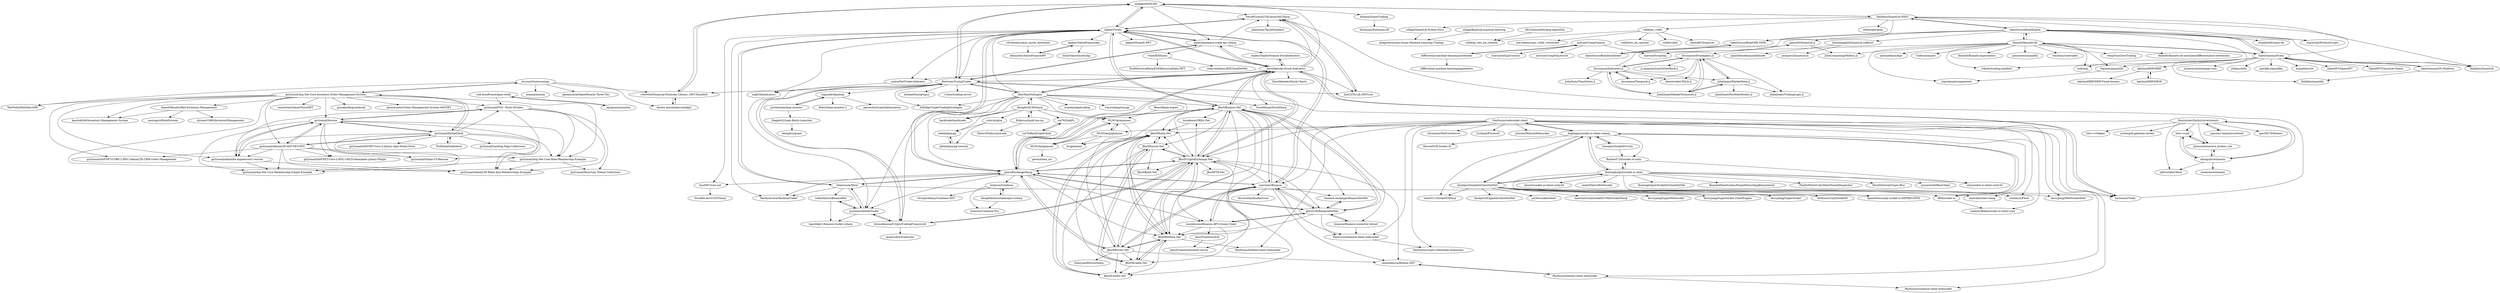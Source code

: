 digraph G {
"amaggiulli/QLNet" -> "srbrettle/Financial-Formulas-Library-.NET-Standard"
"amaggiulli/QLNet" -> "DavidFuchs42/TALibraryInCSharp"
"amaggiulli/QLNet" -> "lppkarl/Trady"
"amaggiulli/QLNet" -> "letianzj/QuantTrading"
"amaggiulli/QLNet" -> "lballabio/QuantLib-SWIG"
"amaggiulli/QLNet" -> "alpacahq/alpaca-trade-api-csharp"
"amaggiulli/QLNet" -> "fbertram/TuringTrader"
"bchavez/Coinbase" -> "chrisgwilliams/Coinbase.NET"
"bchavez/Coinbase" -> "bchavez/Coinbase.Pro"
"bchavez/Coinbase" -> "dougdellolio/coinbasepro-csharp"
"dougdellolio/coinbasepro-csharp" -> "bchavez/Coinbase.Pro"
"dougdellolio/coinbasepro-csharp" -> "bchavez/Coinbase"
"itisnajim/SocketIOUnity" -> "doghappy/socket.io-client-csharp"
"itisnajim/SocketIOUnity" -> "Rocher0724/socket.io-unity"
"JKorf/Binance.Net" -> "JKorf/CryptoExchange.Net"
"JKorf/Binance.Net" -> "DaveSkender/Stock.Indicators"
"JKorf/Binance.Net" -> "jjxtra/ExchangeSharp"
"JKorf/Binance.Net" -> "sonvister/Binance"
"JKorf/Binance.Net" -> "glitch100/BinanceDotNet"
"JKorf/Binance.Net" -> "morpheums/Binance.API.Csharp.Client"
"JKorf/Binance.Net" -> "JKorf/Bittrex.Net"
"JKorf/Binance.Net" -> "JKorf/Kucoin.Net"
"JKorf/Binance.Net" -> "JKorf/Bitfinex.Net"
"JKorf/Binance.Net" -> "binance/binance-connector-dotnet"
"JKorf/Binance.Net" -> "JKorf/Huobi.Net"
"JKorf/Binance.Net" -> "lppkarl/Trady"
"JKorf/Binance.Net" -> "binance-exchange/BinanceDotNet"
"JKorf/Binance.Net" -> "JKorf/Kraken.Net"
"JKorf/Binance.Net" -> "burakoner/OKEx.Net"
"alpacahq/alpaca-trade-api-csharp" -> "ooples/OoplesFinance.StockIndicators"
"alpacahq/alpaca-trade-api-csharp" -> "DavidFuchs42/TALibraryInCSharp"
"alpacahq/alpaca-trade-api-csharp" -> "DaveSkender/Stock.Indicators"
"alpacahq/alpaca-trade-api-csharp" -> "vslee/IEXSharp"
"alpacahq/alpaca-trade-api-csharp" -> "fbertram/TuringTrader"
"alpacahq/alpaca-trade-api-csharp" -> "lppkarl/Trady"
"AlexWan/OsEngine" -> "finsight/QUIKSharp"
"AlexWan/OsEngine" -> "fbertram/TuringTrader"
"AlexWan/OsEngine" -> "JKorf/CryptoExchange.Net"
"AlexWan/OsEngine" -> "jjxtra/ExchangeSharp"
"AlexWan/OsEngine" -> "ArsenAbazian/CryptoTradingFramework"
"AlexWan/OsEngine" -> "DaveSkender/Stock.Indicators"
"AlexWan/OsEngine" -> "SoftAlgoTrade/TradingStrategies"
"AlexWan/OsEngine" -> "jazzonaut/IntelliTrader"
"AlexWan/OsEngine" -> "lppkarl/Trady"
"AlexWan/OsEngine" -> "ivopetiz/algotrading" ["e"=1]
"AlexWan/OsEngine" -> "StockSharp/StockSharp" ["e"=1]
"AlexWan/OsEngine" -> "JKorf/Binance.Net"
"AlexWan/OsEngine" -> "roq-trading/roq-api" ["e"=1]
"AlexWan/OsEngine" -> "hacktrade/hacktrade"
"AlexWan/OsEngine" -> "WLM1ke/aiomoex"
"fbertram/TuringTrader" -> "DaveSkender/Stock.Indicators"
"fbertram/TuringTrader" -> "ArsenAbazian/CryptoTradingFramework"
"fbertram/TuringTrader" -> "karlwancl/Trady"
"fbertram/TuringTrader" -> "hmG3/TA-Lib.NETCore"
"fbertram/TuringTrader" -> "SoftAlgoTrade/TradingStrategies"
"fbertram/TuringTrader" -> "alpacahq/alpaca-trade-api-csharp"
"fbertram/TuringTrader" -> "Capnode/Algoloop"
"fbertram/TuringTrader" -> "s-brez/trading-server" ["e"=1]
"fbertram/TuringTrader" -> "AlexWan/OsEngine"
"fbertram/TuringTrader" -> "srbrettle/Financial-Formulas-Library-.NET-Standard"
"fbertram/TuringTrader" -> "michaelchu/optopsy" ["e"=1]
"fbertram/TuringTrader" -> "jazzonaut/IntelliTrader"
"fbertram/TuringTrader" -> "amaggiulli/QLNet"
"finmath/finmath-lib" -> "OpenGamma/Strata"
"finmath/finmath-lib" -> "finmath/finmath-experiments"
"finmath/finmath-lib" -> "lukstei/trading-backtest" ["e"=1]
"finmath/finmath-lib" -> "frgomes/jquantlib"
"finmath/finmath-lib" -> "OpenSourceRisk/Engine"
"finmath/finmath-lib" -> "lsgro/quantcomponents" ["e"=1]
"finmath/finmath-lib" -> "jimmoores/quandl4j"
"finmath/finmath-lib" -> "timolson/cointrader" ["e"=1]
"finmath/finmath-lib" -> "ta4j/ta4j" ["e"=1]
"finmath/finmath-lib" -> "rterp/SumZeroTrading" ["e"=1]
"finmath/finmath-lib" -> "finmath/finmath-lib-automaticdifferentiation-extensions"
"finmath/finmath-lib" -> "asavine/Scripting"
"finmath/finmath-lib" -> "optimatika/ojAlgo" ["e"=1]
"finmath/finmath-lib" -> "JuliaComputing/Miletus.jl"
"finmath/finmath-lib" -> "Coderaio/quant" ["e"=1]
"OpenGamma/Strata" -> "finmath/finmath-lib"
"OpenGamma/Strata" -> "OpenSourceRisk/Engine"
"OpenGamma/Strata" -> "OpenGamma/OG-Platform"
"OpenGamma/Strata" -> "lballabio/QuantLib" ["e"=1]
"OpenGamma/Strata" -> "frgomes/jquantlib"
"OpenGamma/Strata" -> "ta4j/ta4j" ["e"=1]
"OpenGamma/Strata" -> "quickfix-j/quickfixj" ["e"=1]
"OpenGamma/Strata" -> "lakshmiDRIP/DRIP"
"OpenGamma/Strata" -> "lballabio/QuantLib-SWIG"
"OpenGamma/Strata" -> "lukstei/trading-backtest" ["e"=1]
"OpenGamma/Strata" -> "manahl/arctic" ["e"=1]
"OpenGamma/Strata" -> "OpenHFT/OpenHFT" ["e"=1]
"OpenGamma/Strata" -> "OpenHFT/Chronicle-Queue" ["e"=1]
"OpenGamma/Strata" -> "mzheravin/exchange-core" ["e"=1]
"OpenGamma/Strata" -> "yhilpisch/dx" ["e"=1]
"lballabio/QuantLib-SWIG" -> "OpenSourceRisk/Engine"
"lballabio/QuantLib-SWIG" -> "lballabio/QuantLib" ["e"=1]
"lballabio/QuantLib-SWIG" -> "enthought/pyql" ["e"=1]
"lballabio/QuantLib-SWIG" -> "OpenSourceRisk/ORE-SWIG"
"lballabio/QuantLib-SWIG" -> "nhaga/QuantLib-Python-Docs"
"lballabio/QuantLib-SWIG" -> "mgroncki/IPythonScripts"
"lballabio/QuantLib-SWIG" -> "vollib/py_vollib"
"lballabio/QuantLib-SWIG" -> "amaggiulli/QLNet"
"jjxtra/ExchangeSharp" -> "JKorf/CryptoExchange.Net"
"jjxtra/ExchangeSharp" -> "JKorf/Bittrex.Net"
"jjxtra/ExchangeSharp" -> "lppkarl/Trady"
"jjxtra/ExchangeSharp" -> "sthewissen/Mynt"
"jjxtra/ExchangeSharp" -> "sonvister/Binance"
"jjxtra/ExchangeSharp" -> "glitch100/BinanceDotNet"
"jjxtra/ExchangeSharp" -> "JKorf/Binance.Net"
"jjxtra/ExchangeSharp" -> "lisa3907/ccxt.net"
"jjxtra/ExchangeSharp" -> "JKorf/Bitfinex.Net"
"jjxtra/ExchangeSharp" -> "morpheums/Binance.API.Csharp.Client"
"jjxtra/ExchangeSharp" -> "jazzonaut/IntelliTrader"
"jjxtra/ExchangeSharp" -> "JKorf/Huobi.Net"
"jjxtra/ExchangeSharp" -> "DaveSkender/Stock.Indicators"
"jjxtra/ExchangeSharp" -> "MachinaCore/MachinaTrader"
"jjxtra/ExchangeSharp" -> "bchavez/Coinbase"
"AccountGo/accountgo" -> "dmitry-merzlyakov/nledger"
"AccountGo/accountgo" -> "go2ismail/Asp.Net-Core-Inventory-Order-Management-System"
"AccountGo/accountgo" -> "WebVella/WebVella-ERP" ["e"=1]
"AccountGo/accountgo" -> "srbrettle/Financial-Formulas-Library-.NET-Standard"
"AccountGo/accountgo" -> "mixerp/mixerp" ["e"=1]
"AccountGo/accountgo" -> "openmiracle/OpenMiracle-Three-Tier"
"finsight/QUIKSharp" -> "Enfernuz/quik-lua-rpc"
"finsight/QUIKSharp" -> "nick-nh/qlua"
"finsight/QUIKSharp" -> "cia76/QuikPy"
"finsight/QUIKSharp" -> "hacktrade/hacktrade"
"finsight/QUIKSharp" -> "WLM1ke/aiomoex"
"finsight/QUIKSharp" -> "AlexWan/OsEngine"
"finsight/QUIKSharp" -> "elelel/qluacpp"
"apinprastya/sultan" -> "rudi-krsoftware/open-retail"
"titov-vv/jal" -> "airens/interactive_brokers_tax"
"titov-vv/jal" -> "cdump/investments"
"doghappy/socket.io-client-csharp" -> "LadislavBohm/socket.io-client-core"
"doghappy/socket.io-client-csharp" -> "itisnajim/SocketIOUnity"
"doghappy/socket.io-client-csharp" -> "IBM/socket-io"
"doghappy/socket.io-client-csharp" -> "uhm0311/SocketIOSharp"
"doghappy/socket.io-client-csharp" -> "Rocher0724/socket.io-unity"
"doghappy/socket.io-client-csharp" -> "Quobject/SocketIoClientDotNet"
"doghappy/socket.io-client-csharp" -> "HavenDV/H.Socket.IO"
"doghappy/socket.io-client-csharp" -> "Marfusios/websocket-client"
"doghappy/socket.io-client-csharp" -> "floatinghotpot/socket.io-unity"
"WLM1ke/aiomoex" -> "WLM1ke/apimoex"
"WLM1ke/aiomoex" -> "dvigal/moex"
"WLM1ke/aiomoex" -> "WLM1ke/poptimizer"
"WLM1ke/poptimizer" -> "WLM1ke/aiomoex"
"WLM1ke/poptimizer" -> "dvigal/moex"
"WLM1ke/poptimizer" -> "WLM1ke/apimoex"
"cia76/BackTraderQuik" -> "cia76/QuikPy"
"go2ismail/Asp.Net-Core-Inventory-Order-Management-System" -> "go2ismail/POS---Point-Of-Sales"
"go2ismail/Asp.Net-Core-Inventory-Order-Management-System" -> "go2ismail/Invoice"
"go2ismail/Asp.Net-Core-Inventory-Order-Management-System" -> "go2ismail/DotnetDesk"
"go2ismail/Asp.Net-Core-Inventory-Order-Management-System" -> "ArpadGBondor/Red-Inventory-Management"
"go2ismail/Asp.Net-Core-Inventory-Order-Management-System" -> "go2ismail/adminlte-aspnetcore2-version"
"go2ismail/Asp.Net-Core-Inventory-Order-Management-System" -> "go2ismail/Asp.Net-User-Role-Membership-Example"
"go2ismail/Asp.Net-Core-Inventory-Order-Management-System" -> "WebVella/WebVella-ERP" ["e"=1]
"go2ismail/Asp.Net-Core-Inventory-Order-Management-System" -> "go2ismail/AdminLTE-ASP-NET-MVC"
"go2ismail/Asp.Net-Core-Inventory-Order-Management-System" -> "AccountGo/accountgo"
"go2ismail/Asp.Net-Core-Inventory-Order-Management-System" -> "smartstore/SmartStoreNET" ["e"=1]
"go2ismail/Asp.Net-Core-Inventory-Order-Management-System" -> "go2ismail/ASP.NET-CORE-2-MVC-AdminLTE-CRM-Order-Management"
"go2ismail/Asp.Net-Core-Inventory-Order-Management-System" -> "go2ismail/AdminLTE-Roles-And-Memberships-Example"
"go2ismail/Asp.Net-Core-Inventory-Order-Management-System" -> "kaushik546/Inventory-Management-System"
"go2ismail/Asp.Net-Core-Inventory-Order-Management-System" -> "grandnode/grandnode" ["e"=1]
"go2ismail/Asp.Net-Core-Inventory-Order-Management-System" -> "harismuneer/Clinic-Management-System-ASP.NET" ["e"=1]
"go2ismail/DotnetDesk" -> "go2ismail/adminlte-aspnetcore2-version"
"go2ismail/DotnetDesk" -> "go2ismail/Invoice"
"go2ismail/DotnetDesk" -> "go2ismail/Asp.Net-User-Role-Membership-Example"
"go2ismail/DotnetDesk" -> "go2ismail/AdminLTE-ASP-NET-MVC"
"go2ismail/DotnetDesk" -> "go2ismail/POS---Point-Of-Sales"
"go2ismail/DotnetDesk" -> "go2ismail/Asp.Net-Core-Membership-Simple-Example"
"go2ismail/DotnetDesk" -> "go2ismail/Asp.Net-Core-Inventory-Order-Management-System"
"go2ismail/DotnetDesk" -> "go2ismail/AdminLTE-Roles-And-Memberships-Example"
"go2ismail/DotnetDesk" -> "NullDesk/ticketdesk"
"go2ismail/DotnetDesk" -> "go2ismail/Landing-Page-Collections"
"go2ismail/DotnetDesk" -> "go2ismail/ASP.NET-Core-2-jQuery-Ajax-Modal-Form"
"lisa3907/ccxt.net" -> "Stock84-dev/CCXTSharp"
"dysonance/Indicators.jl" -> "dysonance/Temporal.jl"
"dysonance/Indicators.jl" -> "dysonance/Strategems.jl"
"dysonance/Indicators.jl" -> "JuliaQuant/MarketTechnicals.jl"
"dysonance/Indicators.jl" -> "femtotrader/TALib.jl"
"dysonance/Indicators.jl" -> "JuliaStats/TimeSeries.jl" ["e"=1]
"dysonance/Indicators.jl" -> "JuliaQuant/MarketData.jl"
"dysonance/Indicators.jl" -> "pazzo83/QuantLib.jl"
"KonishchevDmitry/investments" -> "cdump/investments"
"KonishchevDmitry/investments" -> "airens/interactive_brokers_tax"
"KonishchevDmitry/investments" -> "titov-vv/jal"
"KonishchevDmitry/investments" -> "spacious-team/investbook"
"KonishchevDmitry/investments" -> "igor58279/ibtaxes"
"KonishchevDmitry/investments" -> "ykhrustalev/ibtax"
"KonishchevDmitry/investments" -> "titov-vv/ledger"
"KonishchevDmitry/investments" -> "mvberg/ib-gateway-docker" ["e"=1]
"KonishchevDmitry/investments" -> "WLM1ke/poptimizer"
"Marfusios/websocket-client" -> "jchristn/WatsonWebsocket" ["e"=1]
"Marfusios/websocket-client" -> "sta/websocket-sharp" ["e"=1]
"Marfusios/websocket-client" -> "Marfusios/bitmex-client-websocket"
"Marfusios/websocket-client" -> "statianzo/Fleck" ["e"=1]
"Marfusios/websocket-client" -> "kerryjiang/WebSocket4Net" ["e"=1]
"Marfusios/websocket-client" -> "Marfusios/bitfinex-client-websocket"
"Marfusios/websocket-client" -> "Marfusios/crypto-websocket-extensions"
"Marfusios/websocket-client" -> "doghappy/socket.io-client-csharp"
"Marfusios/websocket-client" -> "JKorf/CryptoExchange.Net"
"Marfusios/websocket-client" -> "chronoxor/NetCoreServer" ["e"=1]
"Marfusios/websocket-client" -> "Marfusios/binance-client-websocket"
"Marfusios/websocket-client" -> "Marfusios/coinbase-client-websocket"
"Marfusios/websocket-client" -> "JKorf/Huobi.Net"
"Marfusios/websocket-client" -> "Cysharp/ProcessX" ["e"=1]
"Marfusios/websocket-client" -> "sonvister/Binance"
"floatinghotpot/socket.io-unity" -> "Rocher0724/socket.io-unity"
"floatinghotpot/socket.io-unity" -> "nhnent/socket.io-client-unity3d"
"floatinghotpot/socket.io-unity" -> "Quobject/SocketIoClientDotNet"
"floatinghotpot/socket.io-unity" -> "fpanettieri/unity-socket.io-DEPRECATED"
"floatinghotpot/socket.io-unity" -> "NetEase/UnitySocketIO" ["e"=1]
"floatinghotpot/socket.io-unity" -> "endel/NativeWebSocket" ["e"=1]
"floatinghotpot/socket.io-unity" -> "nhn/socket.io-client-unity3d"
"floatinghotpot/socket.io-unity" -> "floatinghotpot/SocketIoClientDotNet"
"floatinghotpot/socket.io-unity" -> "doghappy/socket.io-client-csharp"
"floatinghotpot/socket.io-unity" -> "BeardedManStudios/ForgeNetworkingRemastered" ["e"=1]
"floatinghotpot/socket.io-unity" -> "PimDeWitte/UnityMainThreadDispatcher" ["e"=1]
"floatinghotpot/socket.io-unity" -> "PavelDoGreat/Super-Blur" ["e"=1]
"floatinghotpot/socket.io-unity" -> "proyecto26/RestClient" ["e"=1]
"asavine/CompFinance" -> "differential-machine-learning/notebooks"
"asavine/CompFinance" -> "asavine/CompFinLecture"
"asavine/CompFinance" -> "asavine/Scripting"
"asavine/CompFinance" -> "asavine/xlCppTutorial"
"vslee/IEXSharp" -> "codyrocheleau/IEXCloudDotNet"
"vslee/IEXSharp" -> "EodHistoricalData/EODHistoricalData.NET"
"spacious-team/investbook" -> "KonishchevDmitry/investments"
"JuliaQuant/MarketTechnicals.jl" -> "JuliaQuant/MarketData.jl"
"JuliaQuant/MarketTechnicals.jl" -> "dysonance/Indicators.jl"
"JuliaQuant/MarketTechnicals.jl" -> "dysonance/Strategems.jl"
"DaveSkender/Stock.Indicators" -> "ooples/OoplesFinance.StockIndicators"
"DaveSkender/Stock.Indicators" -> "karlwancl/Trady"
"DaveSkender/Stock.Indicators" -> "JKorf/Binance.Net"
"DaveSkender/Stock.Indicators" -> "fbertram/TuringTrader"
"DaveSkender/Stock.Indicators" -> "DaveSkender/Stock.Charts"
"DaveSkender/Stock.Indicators" -> "anilca/NetTrader.Indicator"
"DaveSkender/Stock.Indicators" -> "lppkarl/Trady"
"DaveSkender/Stock.Indicators" -> "JKorf/CryptoExchange.Net"
"DaveSkender/Stock.Indicators" -> "alpacahq/alpaca-trade-api-csharp"
"DaveSkender/Stock.Indicators" -> "DavidFuchs42/TALibraryInCSharp"
"DaveSkender/Stock.Indicators" -> "jjxtra/ExchangeSharp"
"DaveSkender/Stock.Indicators" -> "StockSharp/StockSharp" ["e"=1]
"DaveSkender/Stock.Indicators" -> "hmG3/TA-Lib.NETCore"
"DaveSkender/Stock.Indicators" -> "AlexWan/OsEngine"
"DaveSkender/Stock.Indicators" -> "amaggiulli/QLNet"
"karlwancl/Trady" -> "DaveSkender/Stock.Indicators"
"karlwancl/Trady" -> "DavidFuchs42/TALibraryInCSharp"
"srbrettle/Financial-Formulas-Library-.NET-Standard" -> "dmitry-merzlyakov/nledger"
"srbrettle/Financial-Formulas-Library-.NET-Standard" -> "amaggiulli/QLNet"
"hmG3/TA-Lib.NETCore" -> "DavidFuchs42/TALibraryInCSharp"
"Enfernuz/quik-lua-rpc" -> "finsight/QUIKSharp"
"Enfernuz/quik-lua-rpc" -> "DmitryPukhov/pytrade"
"cia76/QuikPy" -> "cia76/BackTraderQuik"
"frgomes/jquantlib" -> "lsgro/quantcomponents" ["e"=1]
"JKorf/Huobi.Net" -> "JKorf/CoinEx.Net"
"JKorf/Huobi.Net" -> "JKorf/Kucoin.Net"
"JKorf/Huobi.Net" -> "JKorf/Bitfinex.Net"
"DavidFuchs42/TALibraryInCSharp" -> "hmG3/TA-Lib.NETCore"
"DavidFuchs42/TALibraryInCSharp" -> "phmatray/TaLibStandard"
"DavidFuchs42/TALibraryInCSharp" -> "lppkarl/Trady"
"letianzj/QuantTrading" -> "fastquant/fastquant.dll"
"rudi-krsoftware/open-retail" -> "go2ismail/POS---Point-Of-Sales"
"rudi-krsoftware/open-retail" -> "apinprastya/sultan"
"airens/interactive_brokers_tax" -> "cdump/investments"
"airens/interactive_brokers_tax" -> "titov-vv/jal"
"cdump/investments" -> "airens/interactive_brokers_tax"
"cdump/investments" -> "KonishchevDmitry/investments"
"cdump/investments" -> "titov-vv/jal"
"cdump/investments" -> "ykhrustalev/ibtax"
"cdump/investments" -> "esemi/investments"
"Capnode/Algoloop" -> "mirthestam/lean-monitor"
"Capnode/Algoloop" -> "BobLd/lean-monitor-2"
"Capnode/Algoloop" -> "jameschch/LeanOptimization"
"mirthestam/lean-monitor" -> "Capnode/Algoloop"
"mirthestam/lean-monitor" -> "Doggie52/Lean-Batch-Launcher"
"Quobject/SocketIoClientDotNet" -> "Quobject/EngineIoClientDotNet"
"Quobject/SocketIoClientDotNet" -> "doghappy/socket.io-client-csharp"
"Quobject/SocketIoClientDotNet" -> "floatinghotpot/socket.io-unity"
"Quobject/SocketIoClientDotNet" -> "IBM/socket-io"
"Quobject/SocketIoClientDotNet" -> "kerryjiang/WebSocket4Net" ["e"=1]
"Quobject/SocketIoClientDotNet" -> "sta/websocket-sharp" ["e"=1]
"Quobject/SocketIoClientDotNet" -> "jstott/socketio4net"
"Quobject/SocketIoClientDotNet" -> "NetEase/UnitySocketIO" ["e"=1]
"Quobject/SocketIoClientDotNet" -> "uhm0311/SocketIOSharp"
"Quobject/SocketIoClientDotNet" -> "kaistseo/UnitySocketIO-WebSocketSharp" ["e"=1]
"Quobject/SocketIoClientDotNet" -> "kerryjiang/SuperWebSocket" ["e"=1]
"Quobject/SocketIoClientDotNet" -> "kerryjiang/SuperSocket.ClientEngine" ["e"=1]
"Quobject/SocketIoClientDotNet" -> "statianzo/Fleck" ["e"=1]
"Quobject/SocketIoClientDotNet" -> "kerryjiang/SuperSocket" ["e"=1]
"Quobject/SocketIoClientDotNet" -> "fpanettieri/unity-socket.io-DEPRECATED"
"go2ismail/adminlte-aspnetcore2-version" -> "go2ismail/AdminLTE-Roles-And-Memberships-Example"
"go2ismail/adminlte-aspnetcore2-version" -> "go2ismail/Invoice"
"go2ismail/adminlte-aspnetcore2-version" -> "go2ismail/Asp.Net-Core-Membership-Simple-Example"
"ffeast/finam-export" -> "WLM1ke/aiomoex"
"nick-nh/qlua" -> "elelel/qluacpp"
"nick-nh/qlua" -> "elelel/qluacpp-tutorial"
"go2ismail/Invoice" -> "go2ismail/AdminLTE-Roles-And-Memberships-Example"
"go2ismail/Invoice" -> "go2ismail/Asp.Net-User-Role-Membership-Example"
"go2ismail/Invoice" -> "go2ismail/adminlte-aspnetcore2-version"
"go2ismail/Invoice" -> "go2ismail/Asp.Net-Core-Membership-Simple-Example"
"go2ismail/Invoice" -> "go2ismail/AdminLTE-ASP-NET-MVC"
"go2ismail/Invoice" -> "go2ismail/POS---Point-Of-Sales"
"go2ismail/Invoice" -> "go2ismail/DotnetDesk"
"go2ismail/Invoice" -> "go2ismail/ASP.NET-Core-2-MVC-CRUD-datatables-jQuery-Plugin"
"go2ismail/Invoice" -> "go2ismail/Online-CV-Resume"
"JKorf/Bitfinex.Net" -> "JKorf/Bittrex.Net"
"JKorf/Bitfinex.Net" -> "JKorf/Huobi.Net"
"JKorf/Bitfinex.Net" -> "JKorf/Kraken.Net"
"JKorf/Bitfinex.Net" -> "JKorf/CoinEx.Net"
"JKorf/Bitfinex.Net" -> "Marfusios/bitfinex-client-websocket"
"JKorf/Bitfinex.Net" -> "JKorf/CryptoExchange.Net"
"JKorf/CryptoExchange.Net" -> "JKorf/Binance.Net"
"JKorf/CryptoExchange.Net" -> "JKorf/Kucoin.Net"
"JKorf/CryptoExchange.Net" -> "JKorf/Bitfinex.Net"
"JKorf/CryptoExchange.Net" -> "jjxtra/ExchangeSharp"
"JKorf/CryptoExchange.Net" -> "JKorf/Kraken.Net"
"JKorf/CryptoExchange.Net" -> "JKorf/Huobi.Net"
"JKorf/CryptoExchange.Net" -> "JKorf/CoinEx.Net"
"JKorf/CryptoExchange.Net" -> "JKorf/Bittrex.Net"
"JKorf/CryptoExchange.Net" -> "ArsenAbazian/CryptoTradingFramework"
"JKorf/CryptoExchange.Net" -> "burakoner/OKEx.Net"
"JKorf/CryptoExchange.Net" -> "glitch100/BinanceDotNet"
"JKorf/CryptoExchange.Net" -> "JKorf/FTX.Net"
"JKorf/CryptoExchange.Net" -> "DaveSkender/Stock.Indicators"
"JKorf/CryptoExchange.Net" -> "JKorf/Bybit.Net"
"JKorf/CryptoExchange.Net" -> "semashkinvg/Bitmex.NET"
"JKorf/Kucoin.Net" -> "JKorf/CoinEx.Net"
"JKorf/Kucoin.Net" -> "JKorf/Huobi.Net"
"JKorf/Kucoin.Net" -> "JKorf/CryptoExchange.Net"
"JKorf/Kucoin.Net" -> "JKorf/Kraken.Net"
"JKorf/Kucoin.Net" -> "JKorf/Bitfinex.Net"
"JKorf/Kucoin.Net" -> "JKorf/Bybit.Net"
"dennislwy/YahooFinanceAPI" -> "lppkarl/YahooFinanceApi"
"dmitry-merzlyakov/nledger" -> "srbrettle/Financial-Formulas-Library-.NET-Standard"
"morpheums/Binance.API.Csharp.Client" -> "glitch100/BinanceDotNet"
"morpheums/Binance.API.Csharp.Client" -> "sonvister/Binance"
"morpheums/Binance.API.Csharp.Client" -> "JemsFramework/di"
"morpheums/Binance.API.Csharp.Client" -> "JKorf/Bitfinex.Net"
"morpheums/Binance.API.Csharp.Client" -> "JemsFramework/oauth.server"
"go2ismail/POS---Point-Of-Sales" -> "go2ismail/Invoice"
"go2ismail/POS---Point-Of-Sales" -> "go2ismail/adminlte-aspnetcore2-version"
"go2ismail/POS---Point-Of-Sales" -> "go2ismail/Online-CV-Resume"
"go2ismail/POS---Point-Of-Sales" -> "go2ismail/Asp.Net-User-Role-Membership-Example"
"go2ismail/POS---Point-Of-Sales" -> "go2ismail/Directory-Theme-Collections"
"go2ismail/POS---Point-Of-Sales" -> "go2ismail/AdminLTE-Roles-And-Memberships-Example"
"c0redumb/yahoo_quote_download" -> "dennislwy/YahooFinanceAPI"
"WLM1ke/apimoex" -> "pecec/moex_iss"
"WLM1ke/apimoex" -> "WLM1ke/aiomoex"
"binance/binance-connector-dotnet" -> "glitch100/BinanceDotNet"
"binance/binance-connector-dotnet" -> "Marfusios/binance-client-websocket"
"burakoner/OKEx.Net" -> "JKorf/Huobi.Net"
"OpenSourceRisk/Engine" -> "OpenSourceRisk/ORE-SWIG"
"OpenSourceRisk/Engine" -> "OpenSourceRisk/Dashboard"
"OpenSourceRisk/Engine" -> "haozhangphd/QuantLib-noBoost"
"OpenSourceRisk/Engine" -> "lballabio/QuantLib-SWIG"
"OpenSourceRisk/Engine" -> "OpenGamma/Strata"
"OpenSourceRisk/Engine" -> "lballabio/QuantLib" ["e"=1]
"OpenSourceRisk/Engine" -> "AcadiaSoft/simm-lib"
"OpenSourceRisk/Engine" -> "pazzo83/QuantLib.jl"
"OpenSourceRisk/Engine" -> "finmath/finmath-lib"
"OpenSourceRisk/Engine" -> "mgroncki/IPythonScripts"
"OpenSourceRisk/Engine" -> "lballabio/quantlib" ["e"=1]
"lppkarl/Trady" -> "jjxtra/ExchangeSharp"
"lppkarl/Trady" -> "mgfx/libindicators"
"lppkarl/Trady" -> "DavidFuchs42/TALibraryInCSharp"
"lppkarl/Trady" -> "sthewissen/Mynt"
"lppkarl/Trady" -> "DaveSkender/Stock.Indicators"
"lppkarl/Trady" -> "anilca/NetTrader.Indicator"
"lppkarl/Trady" -> "MachinaCore/MachinaTrader"
"lppkarl/Trady" -> "sonvister/Binance"
"lppkarl/Trady" -> "amaggiulli/QLNet"
"lppkarl/Trady" -> "alpacahq/alpaca-trade-api-csharp"
"lppkarl/Trady" -> "lppkarl/YahooFinanceApi"
"lppkarl/Trady" -> "JKorf/Binance.Net"
"lppkarl/Trady" -> "lisa3907/ccxt.net"
"lppkarl/Trady" -> "lppkarl/Quandl.NET"
"lppkarl/Trady" -> "fbertram/TuringTrader"
"vollib/py_vollib" -> "vollib/py_lets_be_rational"
"vollib/py_vollib" -> "marcdemers/py_vollib_vectorized"
"vollib/py_vollib" -> "vollib/lets_be_rational"
"vollib/py_vollib" -> "vollib/vollib" ["e"=1]
"vollib/py_vollib" -> "hashABCD/opstrat"
"sonvister/Binance" -> "glitch100/BinanceDotNet"
"sonvister/Binance" -> "morpheums/Binance.API.Csharp.Client"
"sonvister/Binance" -> "jjxtra/ExchangeSharp"
"sonvister/Binance" -> "JKorf/Binance.Net"
"sonvister/Binance" -> "JKorf/Bittrex.Net"
"sonvister/Binance" -> "Marfusios/binance-client-websocket"
"sonvister/Binance" -> "discosultan/KrakenCore"
"sonvister/Binance" -> "lppkarl/Trady"
"sonvister/Binance" -> "semashkinvg/Bitmex.NET"
"sonvister/Binance" -> "JKorf/CryptoExchange.Net"
"sonvister/Binance" -> "binance-exchange/BinanceDotNet"
"sonvister/Binance" -> "JKorf/Bitfinex.Net"
"ooples/OoplesFinance.StockIndicators" -> "DaveSkender/Stock.Indicators"
"NullDesk/ticketdesk" -> "go2ismail/DotnetDesk"
"anilca/NetTrader.Indicator" -> "mgfx/libindicators"
"pazzo83/QuantLib.jl" -> "JuliaComputing/Miletus.jl"
"pazzo83/QuantLib.jl" -> "dysonance/Strategems.jl"
"ArsenAbazian/CryptoTradingFramework" -> "jazzonaut/IntelliTrader"
"ArsenAbazian/CryptoTradingFramework" -> "JKorf/CryptoExchange.Net"
"ArsenAbazian/CryptoTradingFramework" -> "grantcolley/tradeview"
"ArsenAbazian/CryptoTradingFramework" -> "fbertram/TuringTrader"
"codez0mb1e/BinanceBot" -> "haardikk21/binance-trader-csharp"
"codez0mb1e/BinanceBot" -> "jazzonaut/IntelliTrader"
"JKorf/Kraken.Net" -> "JKorf/Bitfinex.Net"
"JKorf/Kraken.Net" -> "JKorf/Huobi.Net"
"JKorf/Kraken.Net" -> "JKorf/CoinEx.Net"
"JKorf/Kraken.Net" -> "JKorf/Kucoin.Net"
"JuliaQuant/MarketData.jl" -> "JuliaQuant/MarketTechnicals.jl"
"JuliaQuant/MarketData.jl" -> "dysonance/Strategems.jl"
"JuliaQuant/MarketData.jl" -> "JuliaQuant/PortfolioModels.jl"
"JuliaQuant/MarketData.jl" -> "JuliaQuant/TradingLogic.jl"
"lppkarl/YahooFinanceApi" -> "dshe/YahooQuotesApi"
"lppkarl/YahooFinanceApi" -> "dennislwy/YahooFinanceAPI"
"go2ismail/AdminLTE-ASP-NET-MVC" -> "go2ismail/adminlte-aspnetcore2-version"
"go2ismail/AdminLTE-ASP-NET-MVC" -> "go2ismail/Invoice"
"go2ismail/AdminLTE-ASP-NET-MVC" -> "go2ismail/ASP.NET-CORE-2-MVC-AdminLTE-CRM-Order-Management"
"go2ismail/AdminLTE-ASP-NET-MVC" -> "go2ismail/AdminLTE-Roles-And-Memberships-Example"
"go2ismail/AdminLTE-ASP-NET-MVC" -> "go2ismail/ASP.NET-Core-2-MVC-CRUD-datatables-jQuery-Plugin"
"go2ismail/AdminLTE-ASP-NET-MVC" -> "go2ismail/Asp.Net-User-Role-Membership-Example"
"go2ismail/AdminLTE-ASP-NET-MVC" -> "go2ismail/Asp.Net-Core-Membership-Simple-Example"
"go2ismail/AdminLTE-ASP-NET-MVC" -> "go2ismail/DotnetDesk"
"go2ismail/AdminLTE-ASP-NET-MVC" -> "go2ismail/Online-CV-Resume"
"dysonance/Strategems.jl" -> "dysonance/Indicators.jl"
"dysonance/Strategems.jl" -> "femtotrader/TALib.jl"
"dysonance/Strategems.jl" -> "JuliaQuant/MarketData.jl"
"dysonance/Strategems.jl" -> "dysonance/Temporal.jl"
"dysonance/Strategems.jl" -> "JuliaQuant/TradingLogic.jl"
"dysonance/Strategems.jl" -> "JuliaQuant/MarketTechnicals.jl"
"dysonance/Strategems.jl" -> "p-casgrain/LimitOrderBook.jl"
"dysonance/Temporal.jl" -> "dysonance/Indicators.jl"
"semashkinvg/Bitmex.NET" -> "Marfusios/bitmex-client-websocket"
"differential-machine-learning/notebooks" -> "differential-machine-learning/appendices"
"differential-machine-learning/notebooks" -> "asavine/CompFinance"
"elelel/qluacpp" -> "elelel/qluacpp-tutorial"
"elelel/qluacpp-tutorial" -> "elelel/qluacpp"
"glitch100/BinanceDotNet" -> "sonvister/Binance"
"glitch100/BinanceDotNet" -> "morpheums/Binance.API.Csharp.Client"
"glitch100/BinanceDotNet" -> "binance-exchange/BinanceDotNet"
"glitch100/BinanceDotNet" -> "Marfusios/binance-client-websocket"
"glitch100/BinanceDotNet" -> "binance/binance-connector-dotnet"
"glitch100/BinanceDotNet" -> "JKorf/Bitfinex.Net"
"glitch100/BinanceDotNet" -> "jjxtra/ExchangeSharp"
"glitch100/BinanceDotNet" -> "JKorf/Binance.Net"
"IBM/socket-io" -> "doghappy/socket.io-client-csharp"
"IBM/socket-io" -> "LadislavBohm/socket.io-client-core"
"OpenGamma/OG-Platform" -> "OpenGamma/Strata"
"OpenGamma/OG-Platform" -> "lballabio/quantlib" ["e"=1]
"ArpadGBondor/Red-Inventory-Management" -> "shivam01990/InventoryManagement"
"ArpadGBondor/Red-Inventory-Management" -> "mentapro/HotelSystem" ["e"=1]
"ArpadGBondor/Red-Inventory-Management" -> "kaushik546/Inventory-Management-System"
"JKorf/CoinEx.Net" -> "JKorf/Huobi.Net"
"jazzonaut/IntelliTrader" -> "codez0mb1e/BinanceBot"
"jazzonaut/IntelliTrader" -> "sthewissen/Mynt"
"jazzonaut/IntelliTrader" -> "ArsenAbazian/CryptoTradingFramework"
"jazzonaut/IntelliTrader" -> "haardikk21/binance-trader-csharp"
"binance-exchange/BinanceDotNet" -> "glitch100/BinanceDotNet"
"OpenSourceRisk/Dashboard" -> "OpenSourceRisk/ORE-SWIG"
"JKorf/Bittrex.Net" -> "JKorf/Bitfinex.Net"
"JKorf/Bittrex.Net" -> "JKorf/Huobi.Net"
"JKorf/Bittrex.Net" -> "jjxtra/ExchangeSharp"
"JKorf/Bittrex.Net" -> "JKorf/CoinEx.Net"
"JKorf/Bittrex.Net" -> "Domysee/BittrexSharp"
"JKorf/Bittrex.Net" -> "semashkinvg/Bitmex.NET"
"JKorf/Bittrex.Net" -> "JKorf/Kraken.Net"
"JKorf/Bittrex.Net" -> "JKorf/CryptoExchange.Net"
"JKorf/Bittrex.Net" -> "sonvister/Binance"
"Rocher0724/socket.io-unity" -> "floatinghotpot/socket.io-unity"
"Rocher0724/socket.io-unity" -> "nhn/socket.io-client-unity3d"
"Doggie52/Lean-Batch-Launcher" -> "ebengtso/quant"
"sthewissen/Mynt" -> "MachinaCore/MachinaTrader"
"sthewissen/Mynt" -> "jazzonaut/IntelliTrader"
"sthewissen/Mynt" -> "jjxtra/ExchangeSharp"
"sthewissen/Mynt" -> "lppkarl/Trady"
"sthewissen/Mynt" -> "karlwancl/Trady"
"sthewissen/Mynt" -> "codez0mb1e/BinanceBot"
"haozhangphd/QuantLib-noBoost" -> "pcaspers/Quantuccia"
"haozhangphd/QuantLib-noBoost" -> "quantlibnode/quantlibnode"
"go2ismail/Asp.Net-User-Role-Membership-Example" -> "go2ismail/AdminLTE-Roles-And-Memberships-Example"
"go2ismail/Asp.Net-User-Role-Membership-Example" -> "go2ismail/Directory-Theme-Collections"
"go2ismail/Asp.Net-User-Role-Membership-Example" -> "go2ismail/Asp.Net-Core-Membership-Simple-Example"
"OpenSourceRisk/ORE-SWIG" -> "OpenSourceRisk/Dashboard"
"Marfusios/binance-client-websocket" -> "Marfusios/crypto-websocket-extensions"
"Marfusios/bitmex-client-websocket" -> "semashkinvg/Bitmex.NET"
"Marfusios/bitmex-client-websocket" -> "Marfusios/coinbase-client-websocket"
"nhaga/QuantLib-Python-Docs" -> "nhaga/Awesome-Quant-Machine-Learning-Trading"
"lakshmiDRIP/DRIP" -> "lakshmiDRIP/DROP"
"lakshmiDRIP/DRIP" -> "lakshmiDRIP/DRIP-Fixed-Income"
"nhaga/financial-machine-learning" -> "nhaga/Awesome-Quant-Machine-Learning-Trading"
"lakshmiDRIP/DROP" -> "lakshmiDRIP/DRIP"
"JemsFramework/di" -> "JemsFramework/oauth.server"
"MrConfused/fucking-algorithm" -> "vollib/py_lets_be_rational"
"amaggiulli/QLNet" ["l"="20.465,32.424"]
"srbrettle/Financial-Formulas-Library-.NET-Standard" ["l"="20.538,32.392"]
"DavidFuchs42/TALibraryInCSharp" ["l"="20.475,32.457"]
"lppkarl/Trady" ["l"="20.491,32.495"]
"letianzj/QuantTrading" ["l"="20.433,32.4"]
"lballabio/QuantLib-SWIG" ["l"="20.364,32.348"]
"alpacahq/alpaca-trade-api-csharp" ["l"="20.498,32.459"]
"fbertram/TuringTrader" ["l"="20.488,32.447"]
"bchavez/Coinbase" ["l"="20.586,32.557"]
"chrisgwilliams/Coinbase.NET" ["l"="20.602,32.581"]
"bchavez/Coinbase.Pro" ["l"="20.623,32.573"]
"dougdellolio/coinbasepro-csharp" ["l"="20.617,32.557"]
"itisnajim/SocketIOUnity" ["l"="20.349,32.679"]
"doghappy/socket.io-client-csharp" ["l"="20.38,32.685"]
"Rocher0724/socket.io-unity" ["l"="20.338,32.698"]
"JKorf/Binance.Net" ["l"="20.465,32.527"]
"JKorf/CryptoExchange.Net" ["l"="20.476,32.543"]
"DaveSkender/Stock.Indicators" ["l"="20.486,32.479"]
"jjxtra/ExchangeSharp" ["l"="20.49,32.525"]
"sonvister/Binance" ["l"="20.455,32.548"]
"glitch100/BinanceDotNet" ["l"="20.447,32.538"]
"morpheums/Binance.API.Csharp.Client" ["l"="20.49,32.546"]
"JKorf/Bittrex.Net" ["l"="20.479,32.558"]
"JKorf/Kucoin.Net" ["l"="20.488,32.568"]
"JKorf/Bitfinex.Net" ["l"="20.465,32.558"]
"binance/binance-connector-dotnet" ["l"="20.423,32.549"]
"JKorf/Huobi.Net" ["l"="20.461,32.568"]
"binance-exchange/BinanceDotNet" ["l"="20.424,32.531"]
"JKorf/Kraken.Net" ["l"="20.474,32.57"]
"burakoner/OKEx.Net" ["l"="20.5,32.557"]
"ooples/OoplesFinance.StockIndicators" ["l"="20.518,32.459"]
"vslee/IEXSharp" ["l"="20.518,32.421"]
"AlexWan/OsEngine" ["l"="20.519,32.479"]
"finsight/QUIKSharp" ["l"="20.589,32.466"]
"ArsenAbazian/CryptoTradingFramework" ["l"="20.467,32.486"]
"SoftAlgoTrade/TradingStrategies" ["l"="20.534,32.446"]
"jazzonaut/IntelliTrader" ["l"="20.449,32.488"]
"ivopetiz/algotrading" ["l"="21.908,32.695"]
"StockSharp/StockSharp" ["l"="21.658,32.687"]
"roq-trading/roq-api" ["l"="19.707,31.391"]
"hacktrade/hacktrade" ["l"="20.562,32.474"]
"WLM1ke/aiomoex" ["l"="20.591,32.417"]
"karlwancl/Trady" ["l"="20.46,32.467"]
"hmG3/TA-Lib.NETCore" ["l"="20.463,32.446"]
"Capnode/Algoloop" ["l"="20.482,32.382"]
"s-brez/trading-server" ["l"="21.948,32.737"]
"michaelchu/optopsy" ["l"="21.932,32.736"]
"finmath/finmath-lib" ["l"="20.266,32.286"]
"OpenGamma/Strata" ["l"="20.308,32.291"]
"finmath/finmath-experiments" ["l"="20.243,32.274"]
"lukstei/trading-backtest" ["l"="21.211,31.465"]
"frgomes/jquantlib" ["l"="20.285,32.266"]
"OpenSourceRisk/Engine" ["l"="20.296,32.322"]
"lsgro/quantcomponents" ["l"="21.233,31.459"]
"jimmoores/quandl4j" ["l"="20.25,32.258"]
"timolson/cointrader" ["l"="21.179,31.404"]
"ta4j/ta4j" ["l"="21.163,31.428"]
"rterp/SumZeroTrading" ["l"="21.205,31.52"]
"finmath/finmath-lib-automaticdifferentiation-extensions" ["l"="20.243,32.287"]
"asavine/Scripting" ["l"="20.235,32.241"]
"optimatika/ojAlgo" ["l"="7.381,19.653"]
"JuliaComputing/Miletus.jl" ["l"="20.226,32.299"]
"Coderaio/quant" ["l"="21.203,31.483"]
"OpenGamma/OG-Platform" ["l"="20.328,32.268"]
"lballabio/QuantLib" ["l"="21.701,32.79"]
"quickfix-j/quickfixj" ["l"="19.543,31.295"]
"lakshmiDRIP/DRIP" ["l"="20.31,32.242"]
"manahl/arctic" ["l"="21.806,32.806"]
"OpenHFT/OpenHFT" ["l"="8.834,21.545"]
"OpenHFT/Chronicle-Queue" ["l"="8.981,21.499"]
"mzheravin/exchange-core" ["l"="19.657,31.27"]
"yhilpisch/dx" ["l"="21.972,32.7"]
"enthought/pyql" ["l"="21.872,32.764"]
"OpenSourceRisk/ORE-SWIG" ["l"="20.322,32.343"]
"nhaga/QuantLib-Python-Docs" ["l"="20.344,32.37"]
"mgroncki/IPythonScripts" ["l"="20.336,32.33"]
"vollib/py_vollib" ["l"="20.391,32.3"]
"sthewissen/Mynt" ["l"="20.461,32.503"]
"lisa3907/ccxt.net" ["l"="20.526,32.522"]
"MachinaCore/MachinaTrader" ["l"="20.5,32.51"]
"AccountGo/accountgo" ["l"="20.646,32.35"]
"dmitry-merzlyakov/nledger" ["l"="20.575,32.369"]
"go2ismail/Asp.Net-Core-Inventory-Order-Management-System" ["l"="20.728,32.32"]
"WebVella/WebVella-ERP" ["l"="25.765,17.598"]
"mixerp/mixerp" ["l"="-25.855,-38.481"]
"openmiracle/OpenMiracle-Three-Tier" ["l"="20.672,32.351"]
"Enfernuz/quik-lua-rpc" ["l"="20.613,32.453"]
"nick-nh/qlua" ["l"="20.619,32.478"]
"cia76/QuikPy" ["l"="20.634,32.494"]
"elelel/qluacpp" ["l"="20.629,32.467"]
"apinprastya/sultan" ["l"="20.859,32.302"]
"rudi-krsoftware/open-retail" ["l"="20.832,32.304"]
"titov-vv/jal" ["l"="20.595,32.259"]
"airens/interactive_brokers_tax" ["l"="20.611,32.265"]
"cdump/investments" ["l"="20.593,32.274"]
"LadislavBohm/socket.io-client-core" ["l"="20.412,32.687"]
"IBM/socket-io" ["l"="20.403,32.706"]
"uhm0311/SocketIOSharp" ["l"="20.379,32.708"]
"Quobject/SocketIoClientDotNet" ["l"="20.379,32.732"]
"HavenDV/H.Socket.IO" ["l"="20.368,32.66"]
"Marfusios/websocket-client" ["l"="20.424,32.61"]
"floatinghotpot/socket.io-unity" ["l"="20.345,32.719"]
"WLM1ke/apimoex" ["l"="20.61,32.399"]
"dvigal/moex" ["l"="20.594,32.394"]
"WLM1ke/poptimizer" ["l"="20.603,32.376"]
"cia76/BackTraderQuik" ["l"="20.654,32.502"]
"go2ismail/POS---Point-Of-Sales" ["l"="20.777,32.309"]
"go2ismail/Invoice" ["l"="20.75,32.298"]
"go2ismail/DotnetDesk" ["l"="20.764,32.287"]
"ArpadGBondor/Red-Inventory-Management" ["l"="20.754,32.351"]
"go2ismail/adminlte-aspnetcore2-version" ["l"="20.764,32.302"]
"go2ismail/Asp.Net-User-Role-Membership-Example" ["l"="20.761,32.312"]
"go2ismail/AdminLTE-ASP-NET-MVC" ["l"="20.737,32.294"]
"smartstore/SmartStoreNET" ["l"="25.733,17.635"]
"go2ismail/ASP.NET-CORE-2-MVC-AdminLTE-CRM-Order-Management" ["l"="20.713,32.301"]
"go2ismail/AdminLTE-Roles-And-Memberships-Example" ["l"="20.75,32.313"]
"kaushik546/Inventory-Management-System" ["l"="20.734,32.345"]
"grandnode/grandnode" ["l"="25.744,17.652"]
"harismuneer/Clinic-Management-System-ASP.NET" ["l"="-4.841,-45.099"]
"go2ismail/Asp.Net-Core-Membership-Simple-Example" ["l"="20.75,32.286"]
"NullDesk/ticketdesk" ["l"="20.791,32.273"]
"go2ismail/Landing-Page-Collections" ["l"="20.758,32.265"]
"go2ismail/ASP.NET-Core-2-jQuery-Ajax-Modal-Form" ["l"="20.773,32.262"]
"Stock84-dev/CCXTSharp" ["l"="20.555,32.528"]
"dysonance/Indicators.jl" ["l"="20.15,32.307"]
"dysonance/Temporal.jl" ["l"="20.136,32.291"]
"dysonance/Strategems.jl" ["l"="20.139,32.321"]
"JuliaQuant/MarketTechnicals.jl" ["l"="20.123,32.305"]
"femtotrader/TALib.jl" ["l"="20.159,32.328"]
"JuliaStats/TimeSeries.jl" ["l"="17.103,38.86"]
"JuliaQuant/MarketData.jl" ["l"="20.115,32.32"]
"pazzo83/QuantLib.jl" ["l"="20.201,32.314"]
"KonishchevDmitry/investments" ["l"="20.607,32.294"]
"spacious-team/investbook" ["l"="20.637,32.286"]
"igor58279/ibtaxes" ["l"="20.619,32.278"]
"ykhrustalev/ibtax" ["l"="20.587,32.287"]
"titov-vv/ledger" ["l"="20.587,32.303"]
"mvberg/ib-gateway-docker" ["l"="22.031,32.885"]
"jchristn/WatsonWebsocket" ["l"="25.155,15.546"]
"sta/websocket-sharp" ["l"="25.669,18.171"]
"Marfusios/bitmex-client-websocket" ["l"="20.452,32.61"]
"statianzo/Fleck" ["l"="25.749,18.183"]
"kerryjiang/WebSocket4Net" ["l"="25.737,18.269"]
"Marfusios/bitfinex-client-websocket" ["l"="20.439,32.591"]
"Marfusios/crypto-websocket-extensions" ["l"="20.403,32.593"]
"chronoxor/NetCoreServer" ["l"="25.479,18.038"]
"Marfusios/binance-client-websocket" ["l"="20.423,32.572"]
"Marfusios/coinbase-client-websocket" ["l"="20.44,32.626"]
"Cysharp/ProcessX" ["l"="-12.791,40.112"]
"nhnent/socket.io-client-unity3d" ["l"="20.31,32.744"]
"fpanettieri/unity-socket.io-DEPRECATED" ["l"="20.35,32.749"]
"NetEase/UnitySocketIO" ["l"="-13.45,40.069"]
"endel/NativeWebSocket" ["l"="-13.068,40.068"]
"nhn/socket.io-client-unity3d" ["l"="20.314,32.709"]
"floatinghotpot/SocketIoClientDotNet" ["l"="20.322,32.73"]
"BeardedManStudios/ForgeNetworkingRemastered" ["l"="-13.261,40.077"]
"PimDeWitte/UnityMainThreadDispatcher" ["l"="-13.219,40.205"]
"PavelDoGreat/Super-Blur" ["l"="-13.262,40.259"]
"proyecto26/RestClient" ["l"="-13.252,40.167"]
"asavine/CompFinance" ["l"="20.209,32.202"]
"differential-machine-learning/notebooks" ["l"="20.209,32.179"]
"asavine/CompFinLecture" ["l"="20.182,32.19"]
"asavine/xlCppTutorial" ["l"="20.189,32.208"]
"codyrocheleau/IEXCloudDotNet" ["l"="20.514,32.401"]
"EodHistoricalData/EODHistoricalData.NET" ["l"="20.539,32.413"]
"DaveSkender/Stock.Charts" ["l"="20.44,32.455"]
"anilca/NetTrader.Indicator" ["l"="20.523,32.499"]
"DmitryPukhov/pytrade" ["l"="20.639,32.447"]
"JKorf/CoinEx.Net" ["l"="20.476,32.581"]
"phmatray/TaLibStandard" ["l"="20.486,32.425"]
"fastquant/fastquant.dll" ["l"="20.415,32.388"]
"esemi/investments" ["l"="20.574,32.26"]
"mirthestam/lean-monitor" ["l"="20.476,32.355"]
"BobLd/lean-monitor-2" ["l"="20.463,32.372"]
"jameschch/LeanOptimization" ["l"="20.498,32.363"]
"Doggie52/Lean-Batch-Launcher" ["l"="20.478,32.329"]
"Quobject/EngineIoClientDotNet" ["l"="20.405,32.757"]
"jstott/socketio4net" ["l"="20.379,32.768"]
"kaistseo/UnitySocketIO-WebSocketSharp" ["l"="-13.575,40.057"]
"kerryjiang/SuperWebSocket" ["l"="25.781,18.296"]
"kerryjiang/SuperSocket.ClientEngine" ["l"="25.736,18.324"]
"kerryjiang/SuperSocket" ["l"="25.668,18.112"]
"ffeast/finam-export" ["l"="20.627,32.418"]
"elelel/qluacpp-tutorial" ["l"="20.646,32.473"]
"go2ismail/ASP.NET-Core-2-MVC-CRUD-datatables-jQuery-Plugin" ["l"="20.734,32.275"]
"go2ismail/Online-CV-Resume" ["l"="20.744,32.308"]
"JKorf/FTX.Net" ["l"="20.503,32.582"]
"JKorf/Bybit.Net" ["l"="20.511,32.571"]
"semashkinvg/Bitmex.NET" ["l"="20.457,32.583"]
"dennislwy/YahooFinanceAPI" ["l"="20.571,32.59"]
"lppkarl/YahooFinanceApi" ["l"="20.548,32.564"]
"JemsFramework/di" ["l"="20.52,32.546"]
"JemsFramework/oauth.server" ["l"="20.518,32.556"]
"go2ismail/Directory-Theme-Collections" ["l"="20.783,32.322"]
"c0redumb/yahoo_quote_download" ["l"="20.594,32.62"]
"pecec/moex_iss" ["l"="20.633,32.395"]
"OpenSourceRisk/Dashboard" ["l"="20.304,32.344"]
"haozhangphd/QuantLib-noBoost" ["l"="20.262,32.35"]
"AcadiaSoft/simm-lib" ["l"="20.267,32.327"]
"lballabio/quantlib" ["l"="21.77,32.872"]
"mgfx/libindicators" ["l"="20.543,32.501"]
"lppkarl/Quandl.NET" ["l"="20.443,32.475"]
"vollib/py_lets_be_rational" ["l"="20.399,32.274"]
"marcdemers/py_vollib_vectorized" ["l"="20.379,32.277"]
"vollib/lets_be_rational" ["l"="20.413,32.302"]
"vollib/vollib" ["l"="21.9,32.749"]
"hashABCD/opstrat" ["l"="20.416,32.281"]
"discosultan/KrakenCore" ["l"="20.405,32.561"]
"grantcolley/tradeview" ["l"="20.413,32.467"]
"codez0mb1e/BinanceBot" ["l"="20.424,32.495"]
"haardikk21/binance-trader-csharp" ["l"="20.408,32.487"]
"JuliaQuant/PortfolioModels.jl" ["l"="20.088,32.32"]
"JuliaQuant/TradingLogic.jl" ["l"="20.111,32.338"]
"dshe/YahooQuotesApi" ["l"="20.554,32.588"]
"p-casgrain/LimitOrderBook.jl" ["l"="20.135,32.343"]
"differential-machine-learning/appendices" ["l"="20.203,32.158"]
"shivam01990/InventoryManagement" ["l"="20.777,32.368"]
"mentapro/HotelSystem" ["l"="23.599,17.284"]
"Domysee/BittrexSharp" ["l"="20.492,32.598"]
"ebengtso/quant" ["l"="20.48,32.312"]
"pcaspers/Quantuccia" ["l"="20.238,32.356"]
"quantlibnode/quantlibnode" ["l"="20.253,32.37"]
"nhaga/Awesome-Quant-Machine-Learning-Trading" ["l"="20.328,32.383"]
"lakshmiDRIP/DROP" ["l"="20.317,32.221"]
"lakshmiDRIP/DRIP-Fixed-Income" ["l"="20.297,32.227"]
"nhaga/financial-machine-learning" ["l"="20.313,32.395"]
"MrConfused/fucking-algorithm" ["l"="20.403,32.259"]
}